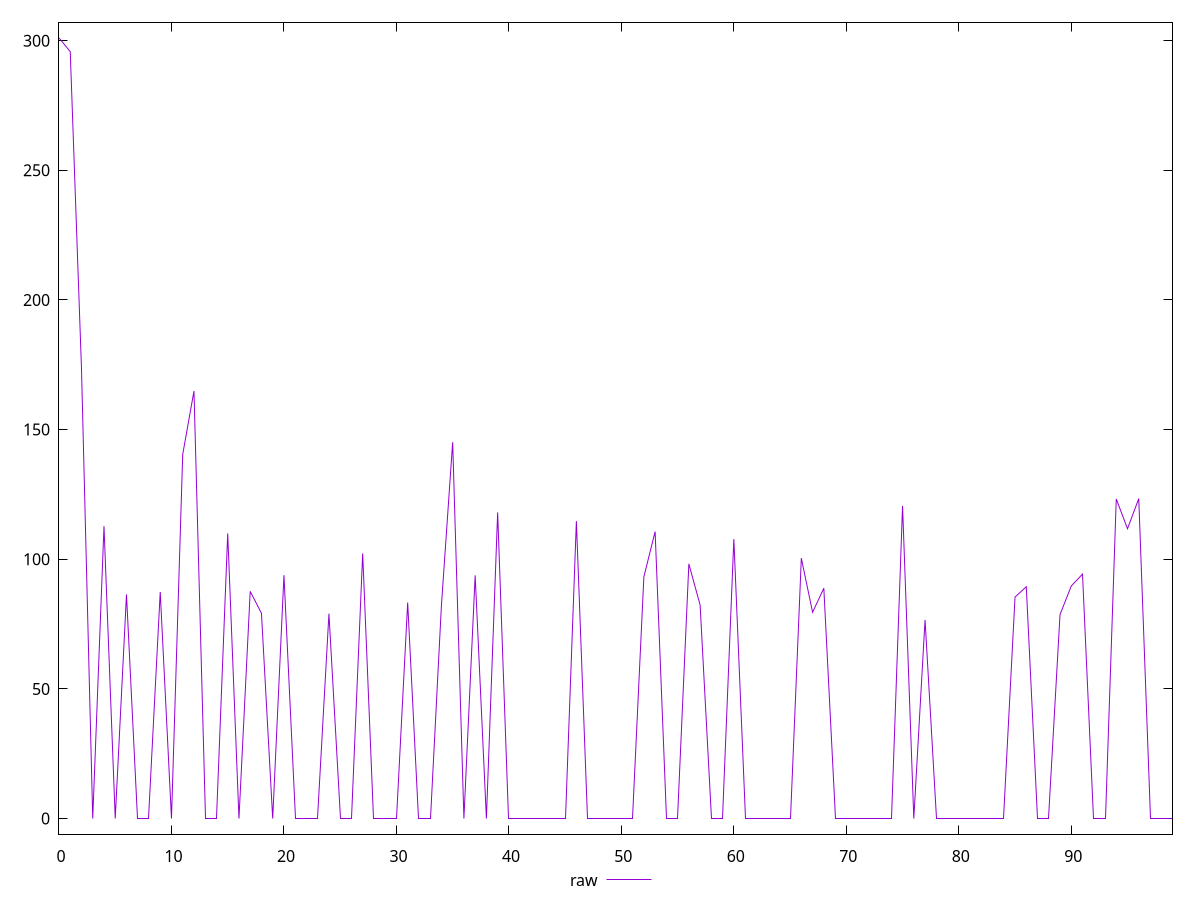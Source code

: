 reset

$raw <<EOF
0 301.0569996833801
1 295.74999952316284
2 173.393000125885
3 0
4 112.75
5 0
6 86.41099977493286
7 0
8 0
9 87.37300062179565
10 0
11 140.4350004196167
12 164.87900018692017
13 0
14 0
15 109.94899988174438
16 0
17 87.59900045394897
18 79.16400003433228
19 0
20 93.84499979019165
21 0
22 0
23 0
24 78.99999952316284
25 0
26 0
27 102.24500036239624
28 0
29 0
30 0
31 83.28699970245361
32 0
33 0
34 82.09199953079224
35 145.11400032043457
36 0
37 93.77399969100952
38 0
39 118.05200004577637
40 0
41 0
42 0
43 0
44 0
45 0
46 114.7039999961853
47 0
48 0
49 0
50 0
51 0
52 93.2209997177124
53 110.6579999923706
54 0
55 0
56 98.19799995422363
57 82.34600019454956
58 0
59 0
60 107.75699996948242
61 0
62 0
63 0
64 0
65 0
66 100.4040002822876
67 79.54699993133545
68 88.81799983978271
69 0
70 0
71 0
72 0
73 0
74 0
75 120.53399991989136
76 0
77 76.59199953079224
78 0
79 0
80 0
81 0
82 0
83 0
84 0
85 85.41400003433228
86 89.37500047683716
87 0
88 0
89 78.6540002822876
90 89.68199968338013
91 94.26799964904785
92 0
93 0
94 123.22900009155273
95 111.75999975204468
96 123.38600015640259
97 0
98 0
99 0
EOF

set key outside below
set xrange [0:99]
set yrange [-6.021139993667603:307.0781396770477]
set trange [-6.021139993667603:307.0781396770477]
set terminal svg size 640, 500 enhanced background rgb 'white'
set output "report_00019_2021-02-10T18-14-37.922Z//uses-rel-preconnect/samples/pages+cached+noadtech+nomedia+nocss/raw/values.svg"

plot $raw title "raw" with line

reset
